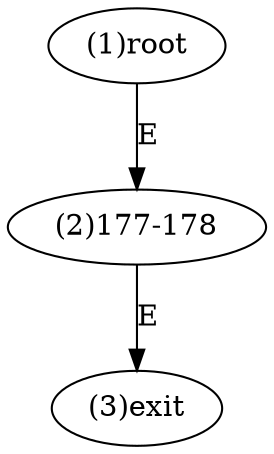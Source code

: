 digraph "" { 
1[ label="(1)root"];
2[ label="(2)177-178"];
3[ label="(3)exit"];
1->2[ label="E"];
2->3[ label="E"];
}